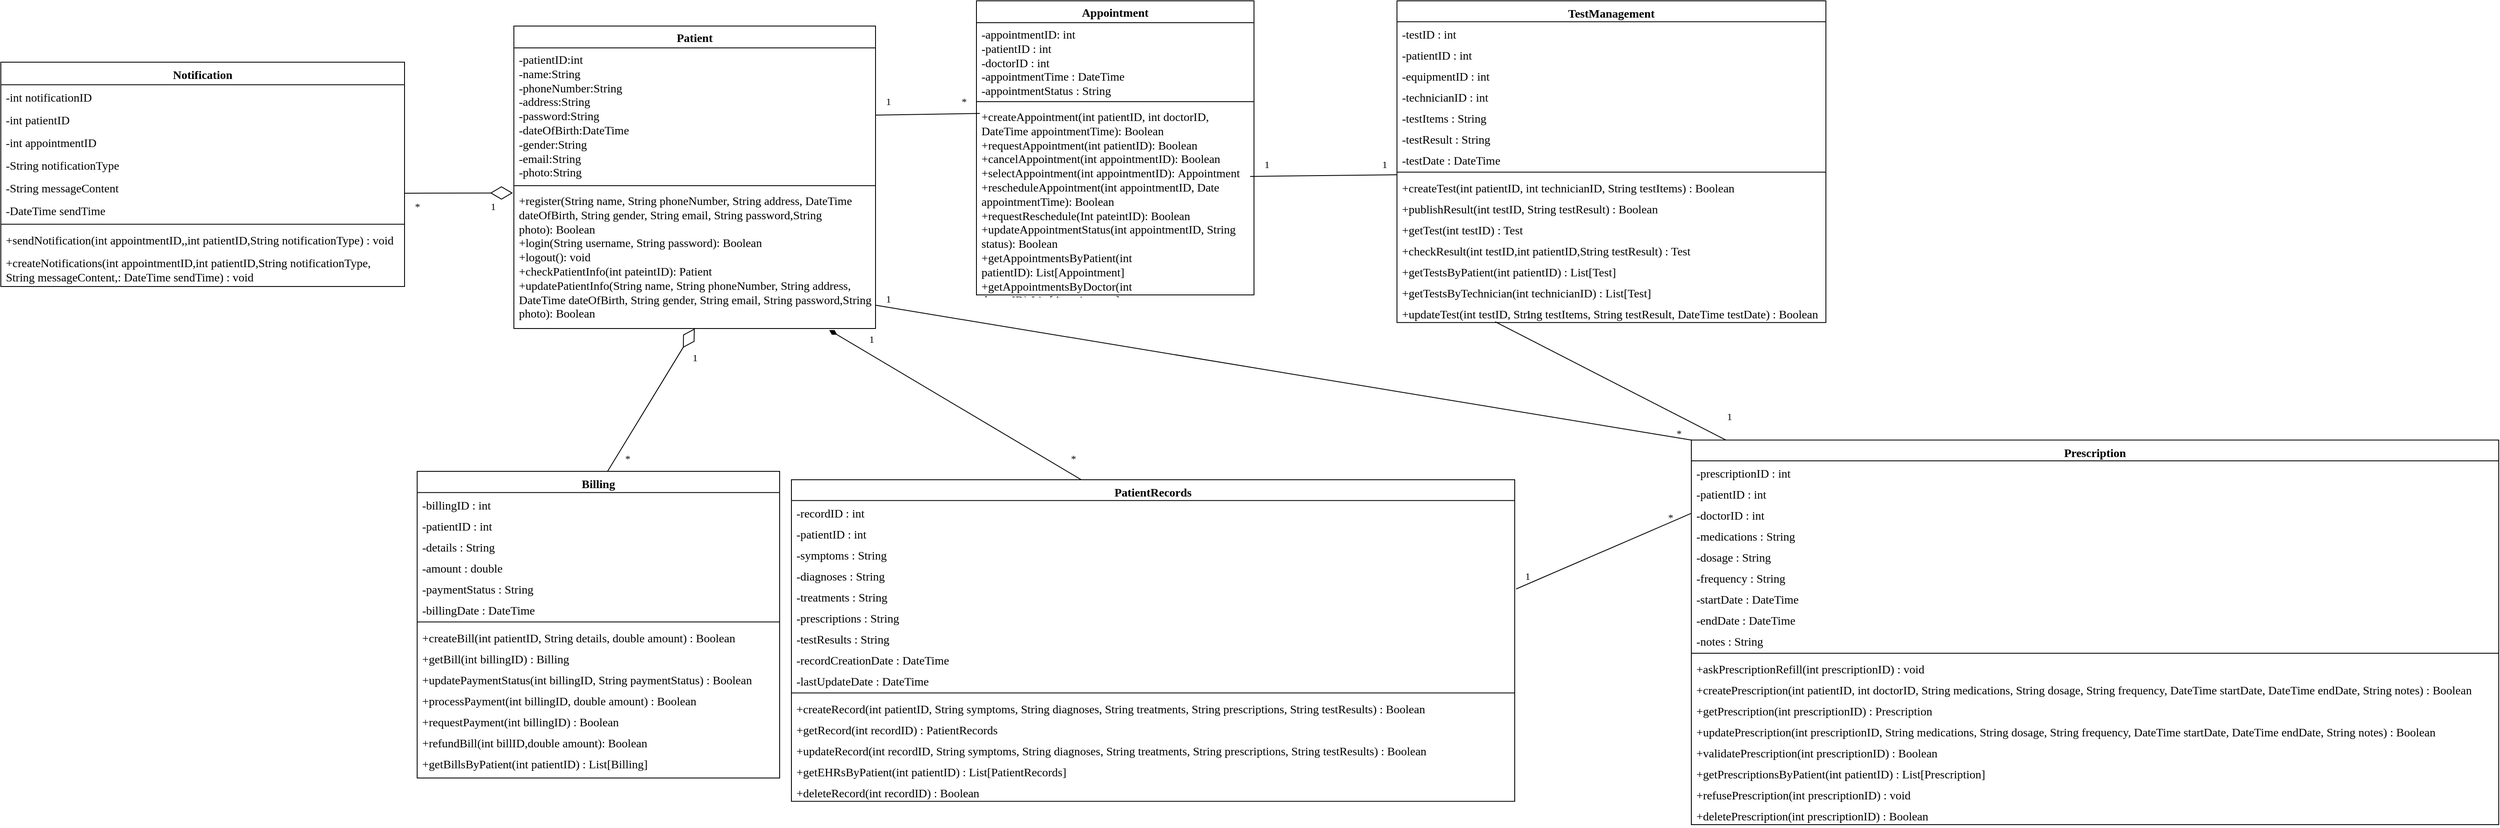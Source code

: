 <mxfile version="22.1.11" type="device">
  <diagram name="第 1 页" id="TqKDPVgios2m9M21Ib9q">
    <mxGraphModel dx="4025" dy="2532" grid="1" gridSize="10" guides="1" tooltips="1" connect="1" arrows="1" fold="1" page="1" pageScale="1" pageWidth="1169" pageHeight="827" background="none" math="0" shadow="0">
      <root>
        <mxCell id="0" />
        <mxCell id="1" parent="0" />
        <mxCell id="cErcUJjnt0wg8BuDWPs1-42" value="&lt;font style=&quot;font-size: 14px;&quot;&gt;Appointment&lt;/font&gt;" style="swimlane;fontStyle=1;align=center;verticalAlign=top;childLayout=stackLayout;horizontal=1;startSize=26;horizontalStack=0;resizeParent=1;resizeParentMax=0;resizeLast=0;collapsible=1;marginBottom=0;whiteSpace=wrap;html=1;fontFamily=Times New Roman;fontSize=14;" parent="1" vertex="1">
          <mxGeometry x="-350" y="-1150" width="330" height="350" as="geometry" />
        </mxCell>
        <mxCell id="cErcUJjnt0wg8BuDWPs1-43" value="&lt;font style=&quot;font-size: 14px;&quot;&gt;-appointmentID: int&lt;br style=&quot;&quot;&gt;-patientID : int&lt;br style=&quot;&quot;&gt;-doctorID : int&lt;br style=&quot;&quot;&gt;-appointmentTime : DateTime&lt;br style=&quot;&quot;&gt;-appointmentStatus : String&lt;/font&gt;" style="text;strokeColor=none;fillColor=none;align=left;verticalAlign=top;spacingLeft=4;spacingRight=4;overflow=hidden;rotatable=0;points=[[0,0.5],[1,0.5]];portConstraint=eastwest;whiteSpace=wrap;html=1;fontFamily=Times New Roman;fontSize=12;" parent="cErcUJjnt0wg8BuDWPs1-42" vertex="1">
          <mxGeometry y="26" width="330" height="90" as="geometry" />
        </mxCell>
        <mxCell id="cErcUJjnt0wg8BuDWPs1-44" value="" style="line;strokeWidth=1;fillColor=none;align=left;verticalAlign=middle;spacingTop=-1;spacingLeft=3;spacingRight=3;rotatable=0;labelPosition=right;points=[];portConstraint=eastwest;strokeColor=inherit;fontFamily=Times New Roman;fontSize=12;" parent="cErcUJjnt0wg8BuDWPs1-42" vertex="1">
          <mxGeometry y="116" width="330" height="8" as="geometry" />
        </mxCell>
        <mxCell id="cErcUJjnt0wg8BuDWPs1-45" value="&lt;font style=&quot;font-size: 14px;&quot;&gt;+createAppointment(int patientID, int doctorID, DateTime appointmentTime):&amp;nbsp;Boolean&lt;br&gt;+requestAppointment(int patientID):&amp;nbsp;Boolean&lt;br style=&quot;&quot;&gt;+cancelAppointment(int appointmentID):&amp;nbsp;Boolean&lt;br style=&quot;&quot;&gt;+selectAppointment(int appointmentID):&amp;nbsp;Appointment&lt;br style=&quot;&quot;&gt;+rescheduleAppointment(int appointmentID, Date appointmentTime):&amp;nbsp;Boolean&lt;br style=&quot;&quot;&gt;+requestReschedule(Int pateintID):&amp;nbsp;Boolean&lt;br style=&quot;&quot;&gt;+updateAppointmentStatus(int appointmentID, String status):&amp;nbsp;Boolean&lt;br style=&quot;&quot;&gt;+getAppointmentsByPatient(int patientID):&amp;nbsp;List[Appointment]&lt;br style=&quot;&quot;&gt;+getAppointmentsByDoctor(int doctorID):List[Appointment]&amp;nbsp;&lt;/font&gt;" style="text;strokeColor=none;fillColor=none;align=left;verticalAlign=top;spacingLeft=4;spacingRight=4;overflow=hidden;rotatable=0;points=[[0,0.5],[1,0.5]];portConstraint=eastwest;whiteSpace=wrap;html=1;fontFamily=Times New Roman;fontSize=12;" parent="cErcUJjnt0wg8BuDWPs1-42" vertex="1">
          <mxGeometry y="124" width="330" height="226" as="geometry" />
        </mxCell>
        <mxCell id="cErcUJjnt0wg8BuDWPs1-61" value="Patient" style="swimlane;fontStyle=1;align=center;verticalAlign=top;childLayout=stackLayout;horizontal=1;startSize=26;horizontalStack=0;resizeParent=1;resizeParentMax=0;resizeLast=0;collapsible=1;marginBottom=0;whiteSpace=wrap;html=1;fontFamily=Times New Roman;fontSize=14;" parent="1" vertex="1">
          <mxGeometry x="-900" y="-1120" width="430" height="360" as="geometry" />
        </mxCell>
        <mxCell id="cErcUJjnt0wg8BuDWPs1-62" value="&lt;font style=&quot;font-size: 14px;&quot;&gt;        -patientID:int&lt;br style=&quot;&quot;&gt;-name:String&amp;nbsp;&lt;br style=&quot;&quot;&gt;-phoneNumber:String&amp;nbsp;&lt;br style=&quot;&quot;&gt;-address:String&amp;nbsp;&lt;br style=&quot;&quot;&gt;-password:String&amp;nbsp;&lt;br style=&quot;&quot;&gt;-dateOfBirth:DateTime&amp;nbsp;&lt;br style=&quot;&quot;&gt;-gender:String&amp;nbsp;&lt;br style=&quot;&quot;&gt;-email:String&amp;nbsp;&lt;br style=&quot;&quot;&gt;        -photo:String&amp;nbsp;&lt;/font&gt;" style="text;strokeColor=none;fillColor=none;align=left;verticalAlign=top;spacingLeft=4;spacingRight=4;overflow=hidden;rotatable=0;points=[[0,0.5],[1,0.5]];portConstraint=eastwest;whiteSpace=wrap;html=1;fontFamily=Times New Roman;fontSize=12;" parent="cErcUJjnt0wg8BuDWPs1-61" vertex="1">
          <mxGeometry y="26" width="430" height="160" as="geometry" />
        </mxCell>
        <mxCell id="cErcUJjnt0wg8BuDWPs1-63" value="" style="line;strokeWidth=1;fillColor=none;align=left;verticalAlign=middle;spacingTop=-1;spacingLeft=3;spacingRight=3;rotatable=0;labelPosition=right;points=[];portConstraint=eastwest;strokeColor=inherit;fontFamily=Times New Roman;fontSize=12;" parent="cErcUJjnt0wg8BuDWPs1-61" vertex="1">
          <mxGeometry y="186" width="430" height="8" as="geometry" />
        </mxCell>
        <mxCell id="cErcUJjnt0wg8BuDWPs1-64" value="&lt;font style=&quot;font-size: 14px;&quot;&gt;+register(String name, String phoneNumber, String address, DateTime dateOfBirth, String gender, String email, String password,String photo):&amp;nbsp;Boolean&lt;br style=&quot;&quot;&gt;+login(String username, String password): Boolean&lt;br style=&quot;&quot;&gt;+logout():&amp;nbsp;void&lt;br style=&quot;&quot;&gt;+checkPatientInfo(int pateintID):&amp;nbsp;Patient&lt;br style=&quot;&quot;&gt;+updatePatientInfo(String name, String phoneNumber, String address, DateTime dateOfBirth, String gender, String email, String password,String photo):&amp;nbsp;Boolean&lt;br style=&quot;&quot;&gt;&lt;/font&gt;&lt;span style=&quot;font-size: 12px;&quot;&gt;&lt;br style=&quot;font-size: 12px;&quot;&gt;&lt;/span&gt;" style="text;strokeColor=none;fillColor=none;align=left;verticalAlign=top;spacingLeft=4;spacingRight=4;overflow=hidden;rotatable=0;points=[[0,0.5],[1,0.5]];portConstraint=eastwest;whiteSpace=wrap;html=1;fontSize=12;fontFamily=Times New Roman;" parent="cErcUJjnt0wg8BuDWPs1-61" vertex="1">
          <mxGeometry y="194" width="430" height="166" as="geometry" />
        </mxCell>
        <mxCell id="ZX2xaKg8rXWSrw48TpGc-2" value="" style="endArrow=none;html=1;rounded=0;exitX=1;exitY=0.5;exitDx=0;exitDy=0;entryX=1.133;entryY=0.967;entryDx=0;entryDy=0;entryPerimeter=0;fontFamily=Times New Roman;fontSize=12;" parent="1" source="cErcUJjnt0wg8BuDWPs1-62" target="ZX2xaKg8rXWSrw48TpGc-12" edge="1">
          <mxGeometry width="50" height="50" relative="1" as="geometry">
            <mxPoint x="-290" y="-940" as="sourcePoint" />
            <mxPoint x="-350" y="-1022" as="targetPoint" />
          </mxGeometry>
        </mxCell>
        <mxCell id="ZX2xaKg8rXWSrw48TpGc-4" value="" style="endArrow=diamondThin;endFill=0;endSize=24;html=1;rounded=0;entryX=0.5;entryY=1;entryDx=0;entryDy=0;entryPerimeter=0;exitX=0.517;exitY=0.016;exitDx=0;exitDy=0;exitPerimeter=0;fontFamily=Times New Roman;fontSize=12;" parent="1" source="hMjRBlSgMhUwe5W_ZoeI-19" target="cErcUJjnt0wg8BuDWPs1-64" edge="1">
          <mxGeometry width="160" relative="1" as="geometry">
            <mxPoint x="-580" y="-670" as="sourcePoint" />
            <mxPoint x="-740" y="-640" as="targetPoint" />
          </mxGeometry>
        </mxCell>
        <mxCell id="ZX2xaKg8rXWSrw48TpGc-5" value="" style="endArrow=none;startArrow=diamondThin;endFill=0;startFill=1;html=1;verticalAlign=bottom;labelBackgroundColor=none;strokeWidth=1;startSize=8;endSize=8;rounded=0;entryX=0.403;entryY=0.003;entryDx=0;entryDy=0;entryPerimeter=0;exitX=0.872;exitY=1.011;exitDx=0;exitDy=0;exitPerimeter=0;fontFamily=Times New Roman;fontSize=12;" parent="1" source="cErcUJjnt0wg8BuDWPs1-64" target="hMjRBlSgMhUwe5W_ZoeI-32" edge="1">
          <mxGeometry width="160" relative="1" as="geometry">
            <mxPoint x="-480" y="-730" as="sourcePoint" />
            <mxPoint x="-307" y="-671.1" as="targetPoint" />
          </mxGeometry>
        </mxCell>
        <mxCell id="ZX2xaKg8rXWSrw48TpGc-7" value="1" style="text;html=1;align=center;verticalAlign=middle;resizable=0;points=[];autosize=1;strokeColor=none;fillColor=none;fontFamily=Times New Roman;fontSize=12;" parent="1" vertex="1">
          <mxGeometry x="-490" y="-762.07" width="30" height="30" as="geometry" />
        </mxCell>
        <mxCell id="ZX2xaKg8rXWSrw48TpGc-8" value="*" style="text;html=1;align=center;verticalAlign=middle;resizable=0;points=[];autosize=1;strokeColor=none;fillColor=none;fontFamily=Times New Roman;fontSize=12;" parent="1" vertex="1">
          <mxGeometry x="-250" y="-620" width="30" height="30" as="geometry" />
        </mxCell>
        <mxCell id="ZX2xaKg8rXWSrw48TpGc-9" value="1" style="text;html=1;align=center;verticalAlign=middle;resizable=0;points=[];autosize=1;strokeColor=none;fillColor=none;fontFamily=Times New Roman;fontSize=12;" parent="1" vertex="1">
          <mxGeometry x="-700" y="-740" width="30" height="30" as="geometry" />
        </mxCell>
        <mxCell id="ZX2xaKg8rXWSrw48TpGc-10" value="*" style="text;html=1;align=center;verticalAlign=middle;resizable=0;points=[];autosize=1;strokeColor=none;fillColor=none;fontFamily=Times New Roman;fontSize=12;" parent="1" vertex="1">
          <mxGeometry x="-780" y="-620" width="30" height="30" as="geometry" />
        </mxCell>
        <mxCell id="ZX2xaKg8rXWSrw48TpGc-11" value="1" style="text;html=1;align=center;verticalAlign=middle;resizable=0;points=[];autosize=1;strokeColor=none;fillColor=none;fontFamily=Times New Roman;fontSize=12;" parent="1" vertex="1">
          <mxGeometry x="-470" y="-1045" width="30" height="30" as="geometry" />
        </mxCell>
        <mxCell id="ZX2xaKg8rXWSrw48TpGc-12" value="*" style="text;html=1;align=center;verticalAlign=middle;resizable=0;points=[];autosize=1;strokeColor=none;fillColor=none;fontFamily=Times New Roman;fontSize=12;" parent="1" vertex="1">
          <mxGeometry x="-380" y="-1045" width="30" height="30" as="geometry" />
        </mxCell>
        <mxCell id="ZX2xaKg8rXWSrw48TpGc-15" value="" style="endArrow=none;html=1;rounded=0;entryX=0;entryY=0.5;entryDx=0;entryDy=0;exitX=1.002;exitY=0.208;exitDx=0;exitDy=0;fontFamily=Times New Roman;fontSize=12;exitPerimeter=0;" parent="1" source="hMjRBlSgMhUwe5W_ZoeI-37" target="hMjRBlSgMhUwe5W_ZoeI-52" edge="1">
          <mxGeometry width="50" height="50" relative="1" as="geometry">
            <mxPoint x="300" y="-467" as="sourcePoint" />
            <mxPoint x="456.94" y="-466.952" as="targetPoint" />
          </mxGeometry>
        </mxCell>
        <mxCell id="ZX2xaKg8rXWSrw48TpGc-18" value="1" style="text;html=1;align=center;verticalAlign=middle;resizable=0;points=[];autosize=1;strokeColor=none;fillColor=none;fontFamily=Times New Roman;fontSize=12;" parent="1" vertex="1">
          <mxGeometry x="290" y="-480" width="30" height="30" as="geometry" />
        </mxCell>
        <mxCell id="ZX2xaKg8rXWSrw48TpGc-19" value="*" style="text;html=1;align=center;verticalAlign=middle;resizable=0;points=[];autosize=1;strokeColor=none;fillColor=none;fontFamily=Times New Roman;fontSize=12;" parent="1" vertex="1">
          <mxGeometry x="460" y="-550" width="30" height="30" as="geometry" />
        </mxCell>
        <mxCell id="ZX2xaKg8rXWSrw48TpGc-20" value="" style="endArrow=none;html=1;rounded=0;entryX=0.229;entryY=0.963;entryDx=0;entryDy=0;entryPerimeter=0;fontFamily=Times New Roman;fontSize=12;exitX=0.054;exitY=0.012;exitDx=0;exitDy=0;exitPerimeter=0;" parent="1" source="hMjRBlSgMhUwe5W_ZoeI-49" target="hMjRBlSgMhUwe5W_ZoeI-17" edge="1">
          <mxGeometry width="50" height="50" relative="1" as="geometry">
            <mxPoint x="462.167" y="-580" as="sourcePoint" />
            <mxPoint x="232.08" y="-941" as="targetPoint" />
          </mxGeometry>
        </mxCell>
        <mxCell id="ZX2xaKg8rXWSrw48TpGc-21" value="1" style="text;html=1;align=center;verticalAlign=middle;resizable=0;points=[];autosize=1;strokeColor=none;fillColor=none;fontFamily=Times New Roman;fontSize=12;" parent="1" vertex="1">
          <mxGeometry x="291" y="-792.07" width="30" height="30" as="geometry" />
        </mxCell>
        <mxCell id="ZX2xaKg8rXWSrw48TpGc-23" value="1" style="text;html=1;align=center;verticalAlign=middle;resizable=0;points=[];autosize=1;strokeColor=none;fillColor=none;fontFamily=Times New Roman;fontSize=12;" parent="1" vertex="1">
          <mxGeometry x="530" y="-670" width="30" height="30" as="geometry" />
        </mxCell>
        <mxCell id="ZX2xaKg8rXWSrw48TpGc-24" value="" style="endArrow=none;html=1;rounded=0;exitX=1;exitY=0.833;exitDx=0;exitDy=0;exitPerimeter=0;entryX=0;entryY=0;entryDx=0;entryDy=0;fontFamily=Times New Roman;fontSize=12;" parent="1" source="cErcUJjnt0wg8BuDWPs1-64" target="hMjRBlSgMhUwe5W_ZoeI-49" edge="1">
          <mxGeometry width="50" height="50" relative="1" as="geometry">
            <mxPoint x="-160" y="-690" as="sourcePoint" />
            <mxPoint x="452.08" y="-570.28" as="targetPoint" />
          </mxGeometry>
        </mxCell>
        <mxCell id="ZX2xaKg8rXWSrw48TpGc-25" value="*" style="text;html=1;align=center;verticalAlign=middle;resizable=0;points=[];autosize=1;strokeColor=none;fillColor=none;fontFamily=Times New Roman;fontSize=12;" parent="1" vertex="1">
          <mxGeometry x="470" y="-650" width="30" height="30" as="geometry" />
        </mxCell>
        <mxCell id="ZX2xaKg8rXWSrw48TpGc-26" value="1" style="text;html=1;align=center;verticalAlign=middle;resizable=0;points=[];autosize=1;strokeColor=none;fillColor=none;fontFamily=Times New Roman;fontSize=12;" parent="1" vertex="1">
          <mxGeometry x="-470" y="-810" width="30" height="30" as="geometry" />
        </mxCell>
        <mxCell id="ZX2xaKg8rXWSrw48TpGc-27" value="" style="endArrow=none;html=1;rounded=0;exitX=0.986;exitY=0.376;exitDx=0;exitDy=0;exitPerimeter=0;entryX=0;entryY=1.283;entryDx=0;entryDy=0;entryPerimeter=0;fontFamily=Times New Roman;fontSize=12;" parent="1" source="cErcUJjnt0wg8BuDWPs1-45" target="hMjRBlSgMhUwe5W_ZoeI-10" edge="1">
          <mxGeometry width="50" height="50" relative="1" as="geometry">
            <mxPoint x="-70" y="-830" as="sourcePoint" />
            <mxPoint x="89" y="-941" as="targetPoint" />
          </mxGeometry>
        </mxCell>
        <mxCell id="ZX2xaKg8rXWSrw48TpGc-28" value="1" style="text;html=1;align=center;verticalAlign=middle;resizable=0;points=[];autosize=1;strokeColor=none;fillColor=none;fontFamily=Times New Roman;fontSize=12;" parent="1" vertex="1">
          <mxGeometry x="-20" y="-970" width="30" height="30" as="geometry" />
        </mxCell>
        <mxCell id="ZX2xaKg8rXWSrw48TpGc-31" value="1" style="text;html=1;align=center;verticalAlign=middle;resizable=0;points=[];autosize=1;strokeColor=none;fillColor=none;fontFamily=Times New Roman;fontSize=12;" parent="1" vertex="1">
          <mxGeometry x="120" y="-970" width="30" height="30" as="geometry" />
        </mxCell>
        <mxCell id="hMjRBlSgMhUwe5W_ZoeI-3" value="TestManagement" style="swimlane;fontStyle=1;align=center;verticalAlign=top;childLayout=stackLayout;horizontal=1;startSize=24.929;horizontalStack=0;resizeParent=1;resizeParentMax=0;resizeLast=0;collapsible=0;marginBottom=0;fontFamily=Times New Roman;fontSize=14;" vertex="1" parent="1">
          <mxGeometry x="150" y="-1150" width="510" height="382.929" as="geometry" />
        </mxCell>
        <mxCell id="hMjRBlSgMhUwe5W_ZoeI-4" value="-testID : int" style="text;strokeColor=none;fillColor=none;align=left;verticalAlign=top;spacingLeft=4;spacingRight=4;overflow=hidden;rotatable=0;points=[[0,0.5],[1,0.5]];portConstraint=eastwest;fontFamily=Times New Roman;fontSize=14;" vertex="1" parent="hMjRBlSgMhUwe5W_ZoeI-3">
          <mxGeometry y="24.929" width="510" height="25" as="geometry" />
        </mxCell>
        <mxCell id="hMjRBlSgMhUwe5W_ZoeI-5" value="-patientID : int" style="text;strokeColor=none;fillColor=none;align=left;verticalAlign=top;spacingLeft=4;spacingRight=4;overflow=hidden;rotatable=0;points=[[0,0.5],[1,0.5]];portConstraint=eastwest;fontFamily=Times New Roman;fontSize=14;" vertex="1" parent="hMjRBlSgMhUwe5W_ZoeI-3">
          <mxGeometry y="49.929" width="510" height="25" as="geometry" />
        </mxCell>
        <mxCell id="hMjRBlSgMhUwe5W_ZoeI-6" value="-equipmentID : int" style="text;strokeColor=none;fillColor=none;align=left;verticalAlign=top;spacingLeft=4;spacingRight=4;overflow=hidden;rotatable=0;points=[[0,0.5],[1,0.5]];portConstraint=eastwest;fontFamily=Times New Roman;fontSize=14;" vertex="1" parent="hMjRBlSgMhUwe5W_ZoeI-3">
          <mxGeometry y="74.929" width="510" height="25" as="geometry" />
        </mxCell>
        <mxCell id="hMjRBlSgMhUwe5W_ZoeI-7" value="-technicianID : int" style="text;strokeColor=none;fillColor=none;align=left;verticalAlign=top;spacingLeft=4;spacingRight=4;overflow=hidden;rotatable=0;points=[[0,0.5],[1,0.5]];portConstraint=eastwest;fontFamily=Times New Roman;fontSize=14;" vertex="1" parent="hMjRBlSgMhUwe5W_ZoeI-3">
          <mxGeometry y="99.929" width="510" height="25" as="geometry" />
        </mxCell>
        <mxCell id="hMjRBlSgMhUwe5W_ZoeI-8" value="-testItems : String" style="text;strokeColor=none;fillColor=none;align=left;verticalAlign=top;spacingLeft=4;spacingRight=4;overflow=hidden;rotatable=0;points=[[0,0.5],[1,0.5]];portConstraint=eastwest;fontFamily=Times New Roman;fontSize=14;" vertex="1" parent="hMjRBlSgMhUwe5W_ZoeI-3">
          <mxGeometry y="124.929" width="510" height="25" as="geometry" />
        </mxCell>
        <mxCell id="hMjRBlSgMhUwe5W_ZoeI-9" value="-testResult : String" style="text;strokeColor=none;fillColor=none;align=left;verticalAlign=top;spacingLeft=4;spacingRight=4;overflow=hidden;rotatable=0;points=[[0,0.5],[1,0.5]];portConstraint=eastwest;fontFamily=Times New Roman;fontSize=14;" vertex="1" parent="hMjRBlSgMhUwe5W_ZoeI-3">
          <mxGeometry y="149.929" width="510" height="25" as="geometry" />
        </mxCell>
        <mxCell id="hMjRBlSgMhUwe5W_ZoeI-10" value="-testDate : DateTime" style="text;strokeColor=none;fillColor=none;align=left;verticalAlign=top;spacingLeft=4;spacingRight=4;overflow=hidden;rotatable=0;points=[[0,0.5],[1,0.5]];portConstraint=eastwest;fontFamily=Times New Roman;fontSize=14;" vertex="1" parent="hMjRBlSgMhUwe5W_ZoeI-3">
          <mxGeometry y="174.929" width="510" height="25" as="geometry" />
        </mxCell>
        <mxCell id="hMjRBlSgMhUwe5W_ZoeI-11" style="line;strokeWidth=1;fillColor=none;align=left;verticalAlign=middle;spacingTop=-1;spacingLeft=3;spacingRight=3;rotatable=0;labelPosition=right;points=[];portConstraint=eastwest;strokeColor=inherit;fontFamily=Times New Roman;fontSize=12;" vertex="1" parent="hMjRBlSgMhUwe5W_ZoeI-3">
          <mxGeometry y="199.929" width="510" height="8" as="geometry" />
        </mxCell>
        <mxCell id="hMjRBlSgMhUwe5W_ZoeI-12" value="+createTest(int patientID, int technicianID, String testItems) : Boolean" style="text;strokeColor=none;fillColor=none;align=left;verticalAlign=top;spacingLeft=4;spacingRight=4;overflow=hidden;rotatable=0;points=[[0,0.5],[1,0.5]];portConstraint=eastwest;fontFamily=Times New Roman;fontSize=14;" vertex="1" parent="hMjRBlSgMhUwe5W_ZoeI-3">
          <mxGeometry y="207.929" width="510" height="25" as="geometry" />
        </mxCell>
        <mxCell id="hMjRBlSgMhUwe5W_ZoeI-13" value="+publishResult(int testID, String testResult) : Boolean" style="text;strokeColor=none;fillColor=none;align=left;verticalAlign=top;spacingLeft=4;spacingRight=4;overflow=hidden;rotatable=0;points=[[0,0.5],[1,0.5]];portConstraint=eastwest;fontFamily=Times New Roman;fontSize=14;" vertex="1" parent="hMjRBlSgMhUwe5W_ZoeI-3">
          <mxGeometry y="232.929" width="510" height="25" as="geometry" />
        </mxCell>
        <mxCell id="hMjRBlSgMhUwe5W_ZoeI-14" value="+getTest(int testID) : Test" style="text;strokeColor=none;fillColor=none;align=left;verticalAlign=top;spacingLeft=4;spacingRight=4;overflow=hidden;rotatable=0;points=[[0,0.5],[1,0.5]];portConstraint=eastwest;fontFamily=Times New Roman;fontSize=14;" vertex="1" parent="hMjRBlSgMhUwe5W_ZoeI-3">
          <mxGeometry y="257.929" width="510" height="25" as="geometry" />
        </mxCell>
        <mxCell id="hMjRBlSgMhUwe5W_ZoeI-91" value="+checkResult(int testID,int patientID,String testResult) : Test" style="text;strokeColor=none;fillColor=none;align=left;verticalAlign=top;spacingLeft=4;spacingRight=4;overflow=hidden;rotatable=0;points=[[0,0.5],[1,0.5]];portConstraint=eastwest;fontFamily=Times New Roman;fontSize=14;" vertex="1" parent="hMjRBlSgMhUwe5W_ZoeI-3">
          <mxGeometry y="282.929" width="510" height="25" as="geometry" />
        </mxCell>
        <mxCell id="hMjRBlSgMhUwe5W_ZoeI-15" value="+getTestsByPatient(int patientID) : List[Test]" style="text;strokeColor=none;fillColor=none;align=left;verticalAlign=top;spacingLeft=4;spacingRight=4;overflow=hidden;rotatable=0;points=[[0,0.5],[1,0.5]];portConstraint=eastwest;fontFamily=Times New Roman;fontSize=14;" vertex="1" parent="hMjRBlSgMhUwe5W_ZoeI-3">
          <mxGeometry y="307.929" width="510" height="25" as="geometry" />
        </mxCell>
        <mxCell id="hMjRBlSgMhUwe5W_ZoeI-16" value="+getTestsByTechnician(int technicianID) : List[Test]" style="text;strokeColor=none;fillColor=none;align=left;verticalAlign=top;spacingLeft=4;spacingRight=4;overflow=hidden;rotatable=0;points=[[0,0.5],[1,0.5]];portConstraint=eastwest;fontFamily=Times New Roman;fontSize=14;" vertex="1" parent="hMjRBlSgMhUwe5W_ZoeI-3">
          <mxGeometry y="332.929" width="510" height="25" as="geometry" />
        </mxCell>
        <mxCell id="hMjRBlSgMhUwe5W_ZoeI-17" value="+updateTest(int testID, String testItems, String testResult, DateTime testDate) : Boolean" style="text;strokeColor=none;fillColor=none;align=left;verticalAlign=top;spacingLeft=4;spacingRight=4;overflow=hidden;rotatable=0;points=[[0,0.5],[1,0.5]];portConstraint=eastwest;fontFamily=Times New Roman;fontSize=14;" vertex="1" parent="hMjRBlSgMhUwe5W_ZoeI-3">
          <mxGeometry y="357.929" width="510" height="25" as="geometry" />
        </mxCell>
        <mxCell id="hMjRBlSgMhUwe5W_ZoeI-19" value="Billing" style="swimlane;fontStyle=1;align=center;verticalAlign=top;childLayout=stackLayout;horizontal=1;startSize=25.25;horizontalStack=0;resizeParent=1;resizeParentMax=0;resizeLast=0;collapsible=0;marginBottom=0;fontFamily=Times New Roman;fontSize=14;" vertex="1" parent="1">
          <mxGeometry x="-1015" y="-590" width="431" height="365" as="geometry" />
        </mxCell>
        <mxCell id="hMjRBlSgMhUwe5W_ZoeI-20" value="-billingID : int" style="text;strokeColor=none;fillColor=none;align=left;verticalAlign=top;spacingLeft=4;spacingRight=4;overflow=hidden;rotatable=0;points=[[0,0.5],[1,0.5]];portConstraint=eastwest;fontFamily=Times New Roman;fontSize=14;" vertex="1" parent="hMjRBlSgMhUwe5W_ZoeI-19">
          <mxGeometry y="25.25" width="431" height="25" as="geometry" />
        </mxCell>
        <mxCell id="hMjRBlSgMhUwe5W_ZoeI-21" value="-patientID : int" style="text;strokeColor=none;fillColor=none;align=left;verticalAlign=top;spacingLeft=4;spacingRight=4;overflow=hidden;rotatable=0;points=[[0,0.5],[1,0.5]];portConstraint=eastwest;fontFamily=Times New Roman;fontSize=14;" vertex="1" parent="hMjRBlSgMhUwe5W_ZoeI-19">
          <mxGeometry y="50.25" width="431" height="25" as="geometry" />
        </mxCell>
        <mxCell id="hMjRBlSgMhUwe5W_ZoeI-22" value="-details : String" style="text;strokeColor=none;fillColor=none;align=left;verticalAlign=top;spacingLeft=4;spacingRight=4;overflow=hidden;rotatable=0;points=[[0,0.5],[1,0.5]];portConstraint=eastwest;fontFamily=Times New Roman;fontSize=14;" vertex="1" parent="hMjRBlSgMhUwe5W_ZoeI-19">
          <mxGeometry y="75.25" width="431" height="25" as="geometry" />
        </mxCell>
        <mxCell id="hMjRBlSgMhUwe5W_ZoeI-23" value="-amount : double" style="text;strokeColor=none;fillColor=none;align=left;verticalAlign=top;spacingLeft=4;spacingRight=4;overflow=hidden;rotatable=0;points=[[0,0.5],[1,0.5]];portConstraint=eastwest;fontFamily=Times New Roman;fontSize=14;" vertex="1" parent="hMjRBlSgMhUwe5W_ZoeI-19">
          <mxGeometry y="100.25" width="431" height="25" as="geometry" />
        </mxCell>
        <mxCell id="hMjRBlSgMhUwe5W_ZoeI-24" value="-paymentStatus : String" style="text;strokeColor=none;fillColor=none;align=left;verticalAlign=top;spacingLeft=4;spacingRight=4;overflow=hidden;rotatable=0;points=[[0,0.5],[1,0.5]];portConstraint=eastwest;fontFamily=Times New Roman;fontSize=14;" vertex="1" parent="hMjRBlSgMhUwe5W_ZoeI-19">
          <mxGeometry y="125.25" width="431" height="25" as="geometry" />
        </mxCell>
        <mxCell id="hMjRBlSgMhUwe5W_ZoeI-25" value="-billingDate : DateTime" style="text;strokeColor=none;fillColor=none;align=left;verticalAlign=top;spacingLeft=4;spacingRight=4;overflow=hidden;rotatable=0;points=[[0,0.5],[1,0.5]];portConstraint=eastwest;fontFamily=Times New Roman;fontSize=14;" vertex="1" parent="hMjRBlSgMhUwe5W_ZoeI-19">
          <mxGeometry y="150.25" width="431" height="25" as="geometry" />
        </mxCell>
        <mxCell id="hMjRBlSgMhUwe5W_ZoeI-26" style="line;strokeWidth=1;fillColor=none;align=left;verticalAlign=middle;spacingTop=-1;spacingLeft=3;spacingRight=3;rotatable=0;labelPosition=right;points=[];portConstraint=eastwest;strokeColor=inherit;fontFamily=Times New Roman;fontSize=12;" vertex="1" parent="hMjRBlSgMhUwe5W_ZoeI-19">
          <mxGeometry y="175.25" width="431" height="8" as="geometry" />
        </mxCell>
        <mxCell id="hMjRBlSgMhUwe5W_ZoeI-27" value="+createBill(int patientID, String details, double amount) : Boolean" style="text;strokeColor=none;fillColor=none;align=left;verticalAlign=top;spacingLeft=4;spacingRight=4;overflow=hidden;rotatable=0;points=[[0,0.5],[1,0.5]];portConstraint=eastwest;fontFamily=Times New Roman;fontSize=14;" vertex="1" parent="hMjRBlSgMhUwe5W_ZoeI-19">
          <mxGeometry y="183.25" width="431" height="25" as="geometry" />
        </mxCell>
        <mxCell id="hMjRBlSgMhUwe5W_ZoeI-28" value="+getBill(int billingID) : Billing" style="text;strokeColor=none;fillColor=none;align=left;verticalAlign=top;spacingLeft=4;spacingRight=4;overflow=hidden;rotatable=0;points=[[0,0.5],[1,0.5]];portConstraint=eastwest;fontFamily=Times New Roman;fontSize=14;" vertex="1" parent="hMjRBlSgMhUwe5W_ZoeI-19">
          <mxGeometry y="208.25" width="431" height="25" as="geometry" />
        </mxCell>
        <mxCell id="hMjRBlSgMhUwe5W_ZoeI-29" value="+updatePaymentStatus(int billingID, String paymentStatus) : Boolean" style="text;strokeColor=none;fillColor=none;align=left;verticalAlign=top;spacingLeft=4;spacingRight=4;overflow=hidden;rotatable=0;points=[[0,0.5],[1,0.5]];portConstraint=eastwest;fontFamily=Times New Roman;fontSize=14;" vertex="1" parent="hMjRBlSgMhUwe5W_ZoeI-19">
          <mxGeometry y="233.25" width="431" height="25" as="geometry" />
        </mxCell>
        <mxCell id="hMjRBlSgMhUwe5W_ZoeI-30" value="+processPayment(int billingID, double amount) : Boolean" style="text;strokeColor=none;fillColor=none;align=left;verticalAlign=top;spacingLeft=4;spacingRight=4;overflow=hidden;rotatable=0;points=[[0,0.5],[1,0.5]];portConstraint=eastwest;fontFamily=Times New Roman;fontSize=14;" vertex="1" parent="hMjRBlSgMhUwe5W_ZoeI-19">
          <mxGeometry y="258.25" width="431" height="25" as="geometry" />
        </mxCell>
        <mxCell id="hMjRBlSgMhUwe5W_ZoeI-68" value="+requestPayment(int billingID) : Boolean" style="text;strokeColor=none;fillColor=none;align=left;verticalAlign=top;spacingLeft=4;spacingRight=4;overflow=hidden;rotatable=0;points=[[0,0.5],[1,0.5]];portConstraint=eastwest;fontFamily=Times New Roman;fontSize=14;" vertex="1" parent="hMjRBlSgMhUwe5W_ZoeI-19">
          <mxGeometry y="283.25" width="431" height="25" as="geometry" />
        </mxCell>
        <mxCell id="hMjRBlSgMhUwe5W_ZoeI-88" value="+refundBill(int billID,double amount): Boolean" style="text;strokeColor=none;fillColor=none;align=left;verticalAlign=top;spacingLeft=4;spacingRight=4;overflow=hidden;rotatable=0;points=[[0,0.5],[1,0.5]];portConstraint=eastwest;fontFamily=Times New Roman;fontSize=14;" vertex="1" parent="hMjRBlSgMhUwe5W_ZoeI-19">
          <mxGeometry y="308.25" width="431" height="25" as="geometry" />
        </mxCell>
        <mxCell id="hMjRBlSgMhUwe5W_ZoeI-31" value="+getBillsByPatient(int patientID) : List[Billing]&#xa;" style="text;strokeColor=none;fillColor=none;align=left;verticalAlign=top;spacingLeft=4;spacingRight=4;overflow=hidden;rotatable=0;points=[[0,0.5],[1,0.5]];portConstraint=eastwest;fontFamily=Times New Roman;fontSize=14;" vertex="1" parent="hMjRBlSgMhUwe5W_ZoeI-19">
          <mxGeometry y="333.25" width="431" height="31.75" as="geometry" />
        </mxCell>
        <mxCell id="hMjRBlSgMhUwe5W_ZoeI-32" value="PatientRecords" style="swimlane;fontStyle=1;align=center;verticalAlign=top;childLayout=stackLayout;horizontal=1;startSize=24.8;horizontalStack=0;resizeParent=1;resizeParentMax=0;resizeLast=0;collapsible=0;marginBottom=0;fontFamily=Times New Roman;fontSize=14;" vertex="1" parent="1">
          <mxGeometry x="-570" y="-580" width="860" height="382.8" as="geometry" />
        </mxCell>
        <mxCell id="hMjRBlSgMhUwe5W_ZoeI-33" value="-recordID : int" style="text;strokeColor=none;fillColor=none;align=left;verticalAlign=top;spacingLeft=4;spacingRight=4;overflow=hidden;rotatable=0;points=[[0,0.5],[1,0.5]];portConstraint=eastwest;fontSize=14;fontFamily=Times New Roman;" vertex="1" parent="hMjRBlSgMhUwe5W_ZoeI-32">
          <mxGeometry y="24.8" width="860" height="25" as="geometry" />
        </mxCell>
        <mxCell id="hMjRBlSgMhUwe5W_ZoeI-34" value="-patientID : int" style="text;strokeColor=none;fillColor=none;align=left;verticalAlign=top;spacingLeft=4;spacingRight=4;overflow=hidden;rotatable=0;points=[[0,0.5],[1,0.5]];portConstraint=eastwest;fontSize=14;fontFamily=Times New Roman;" vertex="1" parent="hMjRBlSgMhUwe5W_ZoeI-32">
          <mxGeometry y="49.8" width="860" height="25" as="geometry" />
        </mxCell>
        <mxCell id="hMjRBlSgMhUwe5W_ZoeI-35" value="-symptoms : String" style="text;strokeColor=none;fillColor=none;align=left;verticalAlign=top;spacingLeft=4;spacingRight=4;overflow=hidden;rotatable=0;points=[[0,0.5],[1,0.5]];portConstraint=eastwest;fontSize=14;fontFamily=Times New Roman;" vertex="1" parent="hMjRBlSgMhUwe5W_ZoeI-32">
          <mxGeometry y="74.8" width="860" height="25" as="geometry" />
        </mxCell>
        <mxCell id="hMjRBlSgMhUwe5W_ZoeI-36" value="-diagnoses : String" style="text;strokeColor=none;fillColor=none;align=left;verticalAlign=top;spacingLeft=4;spacingRight=4;overflow=hidden;rotatable=0;points=[[0,0.5],[1,0.5]];portConstraint=eastwest;fontSize=14;fontFamily=Times New Roman;" vertex="1" parent="hMjRBlSgMhUwe5W_ZoeI-32">
          <mxGeometry y="99.8" width="860" height="25" as="geometry" />
        </mxCell>
        <mxCell id="hMjRBlSgMhUwe5W_ZoeI-37" value="-treatments : String" style="text;strokeColor=none;fillColor=none;align=left;verticalAlign=top;spacingLeft=4;spacingRight=4;overflow=hidden;rotatable=0;points=[[0,0.5],[1,0.5]];portConstraint=eastwest;fontSize=14;fontFamily=Times New Roman;" vertex="1" parent="hMjRBlSgMhUwe5W_ZoeI-32">
          <mxGeometry y="124.8" width="860" height="25" as="geometry" />
        </mxCell>
        <mxCell id="hMjRBlSgMhUwe5W_ZoeI-38" value="-prescriptions : String" style="text;strokeColor=none;fillColor=none;align=left;verticalAlign=top;spacingLeft=4;spacingRight=4;overflow=hidden;rotatable=0;points=[[0,0.5],[1,0.5]];portConstraint=eastwest;fontSize=14;fontFamily=Times New Roman;" vertex="1" parent="hMjRBlSgMhUwe5W_ZoeI-32">
          <mxGeometry y="149.8" width="860" height="25" as="geometry" />
        </mxCell>
        <mxCell id="hMjRBlSgMhUwe5W_ZoeI-39" value="-testResults : String" style="text;strokeColor=none;fillColor=none;align=left;verticalAlign=top;spacingLeft=4;spacingRight=4;overflow=hidden;rotatable=0;points=[[0,0.5],[1,0.5]];portConstraint=eastwest;fontSize=14;fontFamily=Times New Roman;" vertex="1" parent="hMjRBlSgMhUwe5W_ZoeI-32">
          <mxGeometry y="174.8" width="860" height="25" as="geometry" />
        </mxCell>
        <mxCell id="hMjRBlSgMhUwe5W_ZoeI-40" value="-recordCreationDate : DateTime" style="text;strokeColor=none;fillColor=none;align=left;verticalAlign=top;spacingLeft=4;spacingRight=4;overflow=hidden;rotatable=0;points=[[0,0.5],[1,0.5]];portConstraint=eastwest;fontSize=14;fontFamily=Times New Roman;" vertex="1" parent="hMjRBlSgMhUwe5W_ZoeI-32">
          <mxGeometry y="199.8" width="860" height="25" as="geometry" />
        </mxCell>
        <mxCell id="hMjRBlSgMhUwe5W_ZoeI-41" value="-lastUpdateDate : DateTime" style="text;strokeColor=none;fillColor=none;align=left;verticalAlign=top;spacingLeft=4;spacingRight=4;overflow=hidden;rotatable=0;points=[[0,0.5],[1,0.5]];portConstraint=eastwest;fontSize=14;fontFamily=Times New Roman;" vertex="1" parent="hMjRBlSgMhUwe5W_ZoeI-32">
          <mxGeometry y="224.8" width="860" height="25" as="geometry" />
        </mxCell>
        <mxCell id="hMjRBlSgMhUwe5W_ZoeI-42" style="line;strokeWidth=1;fillColor=none;align=left;verticalAlign=middle;spacingTop=-1;spacingLeft=3;spacingRight=3;rotatable=0;labelPosition=right;points=[];portConstraint=eastwest;strokeColor=inherit;fontFamily=Times New Roman;" vertex="1" parent="hMjRBlSgMhUwe5W_ZoeI-32">
          <mxGeometry y="249.8" width="860" height="8" as="geometry" />
        </mxCell>
        <mxCell id="hMjRBlSgMhUwe5W_ZoeI-43" value="+createRecord(int patientID, String symptoms, String diagnoses, String treatments, String prescriptions, String testResults) : Boolean" style="text;strokeColor=none;fillColor=none;align=left;verticalAlign=top;spacingLeft=4;spacingRight=4;overflow=hidden;rotatable=0;points=[[0,0.5],[1,0.5]];portConstraint=eastwest;fontSize=14;fontFamily=Times New Roman;" vertex="1" parent="hMjRBlSgMhUwe5W_ZoeI-32">
          <mxGeometry y="257.8" width="860" height="25" as="geometry" />
        </mxCell>
        <mxCell id="hMjRBlSgMhUwe5W_ZoeI-44" value="+getRecord(int recordID) : PatientRecords" style="text;strokeColor=none;fillColor=none;align=left;verticalAlign=top;spacingLeft=4;spacingRight=4;overflow=hidden;rotatable=0;points=[[0,0.5],[1,0.5]];portConstraint=eastwest;fontSize=14;fontFamily=Times New Roman;" vertex="1" parent="hMjRBlSgMhUwe5W_ZoeI-32">
          <mxGeometry y="282.8" width="860" height="25" as="geometry" />
        </mxCell>
        <mxCell id="hMjRBlSgMhUwe5W_ZoeI-45" value="+updateRecord(int recordID, String symptoms, String diagnoses, String treatments, String prescriptions, String testResults) : Boolean" style="text;strokeColor=none;fillColor=none;align=left;verticalAlign=top;spacingLeft=4;spacingRight=4;overflow=hidden;rotatable=0;points=[[0,0.5],[1,0.5]];portConstraint=eastwest;fontSize=14;fontFamily=Times New Roman;" vertex="1" parent="hMjRBlSgMhUwe5W_ZoeI-32">
          <mxGeometry y="307.8" width="860" height="25" as="geometry" />
        </mxCell>
        <mxCell id="hMjRBlSgMhUwe5W_ZoeI-46" value="+getEHRsByPatient(int patientID) : List[PatientRecords]" style="text;strokeColor=none;fillColor=none;align=left;verticalAlign=top;spacingLeft=4;spacingRight=4;overflow=hidden;rotatable=0;points=[[0,0.5],[1,0.5]];portConstraint=eastwest;fontSize=14;fontFamily=Times New Roman;" vertex="1" parent="hMjRBlSgMhUwe5W_ZoeI-32">
          <mxGeometry y="332.8" width="860" height="25" as="geometry" />
        </mxCell>
        <mxCell id="hMjRBlSgMhUwe5W_ZoeI-47" value="+deleteRecord(int recordID) : Boolean" style="text;strokeColor=none;fillColor=none;align=left;verticalAlign=top;spacingLeft=4;spacingRight=4;overflow=hidden;rotatable=0;points=[[0,0.5],[1,0.5]];portConstraint=eastwest;fontSize=14;fontFamily=Times New Roman;" vertex="1" parent="hMjRBlSgMhUwe5W_ZoeI-32">
          <mxGeometry y="357.8" width="860" height="25" as="geometry" />
        </mxCell>
        <mxCell id="hMjRBlSgMhUwe5W_ZoeI-49" value="Prescription" style="swimlane;fontStyle=1;align=center;verticalAlign=top;childLayout=stackLayout;horizontal=1;startSize=24.688;horizontalStack=0;resizeParent=1;resizeParentMax=0;resizeLast=0;collapsible=0;marginBottom=0;fontFamily=Times New Roman;fontSize=14;" vertex="1" parent="1">
          <mxGeometry x="500" y="-627.22" width="960" height="457.688" as="geometry" />
        </mxCell>
        <mxCell id="hMjRBlSgMhUwe5W_ZoeI-50" value="-prescriptionID : int" style="text;strokeColor=none;fillColor=none;align=left;verticalAlign=top;spacingLeft=4;spacingRight=4;overflow=hidden;rotatable=0;points=[[0,0.5],[1,0.5]];portConstraint=eastwest;fontFamily=Times New Roman;fontSize=14;" vertex="1" parent="hMjRBlSgMhUwe5W_ZoeI-49">
          <mxGeometry y="24.688" width="960" height="25" as="geometry" />
        </mxCell>
        <mxCell id="hMjRBlSgMhUwe5W_ZoeI-51" value="-patientID : int" style="text;strokeColor=none;fillColor=none;align=left;verticalAlign=top;spacingLeft=4;spacingRight=4;overflow=hidden;rotatable=0;points=[[0,0.5],[1,0.5]];portConstraint=eastwest;fontFamily=Times New Roman;fontSize=14;" vertex="1" parent="hMjRBlSgMhUwe5W_ZoeI-49">
          <mxGeometry y="49.688" width="960" height="25" as="geometry" />
        </mxCell>
        <mxCell id="hMjRBlSgMhUwe5W_ZoeI-52" value="-doctorID : int" style="text;strokeColor=none;fillColor=none;align=left;verticalAlign=top;spacingLeft=4;spacingRight=4;overflow=hidden;rotatable=0;points=[[0,0.5],[1,0.5]];portConstraint=eastwest;fontFamily=Times New Roman;fontSize=14;" vertex="1" parent="hMjRBlSgMhUwe5W_ZoeI-49">
          <mxGeometry y="74.688" width="960" height="25" as="geometry" />
        </mxCell>
        <mxCell id="hMjRBlSgMhUwe5W_ZoeI-53" value="-medications : String" style="text;strokeColor=none;fillColor=none;align=left;verticalAlign=top;spacingLeft=4;spacingRight=4;overflow=hidden;rotatable=0;points=[[0,0.5],[1,0.5]];portConstraint=eastwest;fontFamily=Times New Roman;fontSize=14;" vertex="1" parent="hMjRBlSgMhUwe5W_ZoeI-49">
          <mxGeometry y="99.688" width="960" height="25" as="geometry" />
        </mxCell>
        <mxCell id="hMjRBlSgMhUwe5W_ZoeI-54" value="-dosage : String" style="text;strokeColor=none;fillColor=none;align=left;verticalAlign=top;spacingLeft=4;spacingRight=4;overflow=hidden;rotatable=0;points=[[0,0.5],[1,0.5]];portConstraint=eastwest;fontFamily=Times New Roman;fontSize=14;" vertex="1" parent="hMjRBlSgMhUwe5W_ZoeI-49">
          <mxGeometry y="124.688" width="960" height="25" as="geometry" />
        </mxCell>
        <mxCell id="hMjRBlSgMhUwe5W_ZoeI-55" value="-frequency : String" style="text;strokeColor=none;fillColor=none;align=left;verticalAlign=top;spacingLeft=4;spacingRight=4;overflow=hidden;rotatable=0;points=[[0,0.5],[1,0.5]];portConstraint=eastwest;fontFamily=Times New Roman;fontSize=14;" vertex="1" parent="hMjRBlSgMhUwe5W_ZoeI-49">
          <mxGeometry y="149.688" width="960" height="25" as="geometry" />
        </mxCell>
        <mxCell id="hMjRBlSgMhUwe5W_ZoeI-56" value="-startDate : DateTime" style="text;strokeColor=none;fillColor=none;align=left;verticalAlign=top;spacingLeft=4;spacingRight=4;overflow=hidden;rotatable=0;points=[[0,0.5],[1,0.5]];portConstraint=eastwest;fontFamily=Times New Roman;fontSize=14;" vertex="1" parent="hMjRBlSgMhUwe5W_ZoeI-49">
          <mxGeometry y="174.688" width="960" height="25" as="geometry" />
        </mxCell>
        <mxCell id="hMjRBlSgMhUwe5W_ZoeI-57" value="-endDate : DateTime" style="text;strokeColor=none;fillColor=none;align=left;verticalAlign=top;spacingLeft=4;spacingRight=4;overflow=hidden;rotatable=0;points=[[0,0.5],[1,0.5]];portConstraint=eastwest;fontFamily=Times New Roman;fontSize=14;" vertex="1" parent="hMjRBlSgMhUwe5W_ZoeI-49">
          <mxGeometry y="199.688" width="960" height="25" as="geometry" />
        </mxCell>
        <mxCell id="hMjRBlSgMhUwe5W_ZoeI-58" value="-notes : String" style="text;strokeColor=none;fillColor=none;align=left;verticalAlign=top;spacingLeft=4;spacingRight=4;overflow=hidden;rotatable=0;points=[[0,0.5],[1,0.5]];portConstraint=eastwest;fontFamily=Times New Roman;fontSize=14;" vertex="1" parent="hMjRBlSgMhUwe5W_ZoeI-49">
          <mxGeometry y="224.688" width="960" height="25" as="geometry" />
        </mxCell>
        <mxCell id="hMjRBlSgMhUwe5W_ZoeI-59" style="line;strokeWidth=1;fillColor=none;align=left;verticalAlign=middle;spacingTop=-1;spacingLeft=3;spacingRight=3;rotatable=0;labelPosition=right;points=[];portConstraint=eastwest;strokeColor=inherit;fontFamily=Times New Roman;" vertex="1" parent="hMjRBlSgMhUwe5W_ZoeI-49">
          <mxGeometry y="249.688" width="960" height="8" as="geometry" />
        </mxCell>
        <mxCell id="hMjRBlSgMhUwe5W_ZoeI-90" value="+askPrescriptionRefill(int prescriptionID) : void" style="text;strokeColor=none;fillColor=none;align=left;verticalAlign=top;spacingLeft=4;spacingRight=4;overflow=hidden;rotatable=0;points=[[0,0.5],[1,0.5]];portConstraint=eastwest;fontFamily=Times New Roman;fontSize=14;" vertex="1" parent="hMjRBlSgMhUwe5W_ZoeI-49">
          <mxGeometry y="257.688" width="960" height="25" as="geometry" />
        </mxCell>
        <mxCell id="hMjRBlSgMhUwe5W_ZoeI-60" value="+createPrescription(int patientID, int doctorID, String medications, String dosage, String frequency, DateTime startDate, DateTime endDate, String notes) : Boolean" style="text;strokeColor=none;fillColor=none;align=left;verticalAlign=top;spacingLeft=4;spacingRight=4;overflow=hidden;rotatable=0;points=[[0,0.5],[1,0.5]];portConstraint=eastwest;fontFamily=Times New Roman;fontSize=14;" vertex="1" parent="hMjRBlSgMhUwe5W_ZoeI-49">
          <mxGeometry y="282.688" width="960" height="25" as="geometry" />
        </mxCell>
        <mxCell id="hMjRBlSgMhUwe5W_ZoeI-61" value="+getPrescription(int prescriptionID) : Prescription" style="text;strokeColor=none;fillColor=none;align=left;verticalAlign=top;spacingLeft=4;spacingRight=4;overflow=hidden;rotatable=0;points=[[0,0.5],[1,0.5]];portConstraint=eastwest;fontFamily=Times New Roman;fontSize=14;" vertex="1" parent="hMjRBlSgMhUwe5W_ZoeI-49">
          <mxGeometry y="307.688" width="960" height="25" as="geometry" />
        </mxCell>
        <mxCell id="hMjRBlSgMhUwe5W_ZoeI-62" value="+updatePrescription(int prescriptionID, String medications, String dosage, String frequency, DateTime startDate, DateTime endDate, String notes) : Boolean" style="text;strokeColor=none;fillColor=none;align=left;verticalAlign=top;spacingLeft=4;spacingRight=4;overflow=hidden;rotatable=0;points=[[0,0.5],[1,0.5]];portConstraint=eastwest;fontFamily=Times New Roman;fontSize=14;" vertex="1" parent="hMjRBlSgMhUwe5W_ZoeI-49">
          <mxGeometry y="332.688" width="960" height="25" as="geometry" />
        </mxCell>
        <mxCell id="hMjRBlSgMhUwe5W_ZoeI-63" value="+validatePrescription(int prescriptionID) : Boolean" style="text;strokeColor=none;fillColor=none;align=left;verticalAlign=top;spacingLeft=4;spacingRight=4;overflow=hidden;rotatable=0;points=[[0,0.5],[1,0.5]];portConstraint=eastwest;fontFamily=Times New Roman;fontSize=14;" vertex="1" parent="hMjRBlSgMhUwe5W_ZoeI-49">
          <mxGeometry y="357.688" width="960" height="25" as="geometry" />
        </mxCell>
        <mxCell id="hMjRBlSgMhUwe5W_ZoeI-64" value="+getPrescriptionsByPatient(int patientID) : List[Prescription]" style="text;strokeColor=none;fillColor=none;align=left;verticalAlign=top;spacingLeft=4;spacingRight=4;overflow=hidden;rotatable=0;points=[[0,0.5],[1,0.5]];portConstraint=eastwest;fontFamily=Times New Roman;fontSize=14;" vertex="1" parent="hMjRBlSgMhUwe5W_ZoeI-49">
          <mxGeometry y="382.688" width="960" height="25" as="geometry" />
        </mxCell>
        <mxCell id="hMjRBlSgMhUwe5W_ZoeI-89" value="+refusePrescription(int prescriptionID) : void" style="text;strokeColor=none;fillColor=none;align=left;verticalAlign=top;spacingLeft=4;spacingRight=4;overflow=hidden;rotatable=0;points=[[0,0.5],[1,0.5]];portConstraint=eastwest;fontFamily=Times New Roman;fontSize=14;" vertex="1" parent="hMjRBlSgMhUwe5W_ZoeI-49">
          <mxGeometry y="407.688" width="960" height="25" as="geometry" />
        </mxCell>
        <mxCell id="hMjRBlSgMhUwe5W_ZoeI-65" value="+deletePrescription(int prescriptionID) : Boolean" style="text;strokeColor=none;fillColor=none;align=left;verticalAlign=top;spacingLeft=4;spacingRight=4;overflow=hidden;rotatable=0;points=[[0,0.5],[1,0.5]];portConstraint=eastwest;fontFamily=Times New Roman;fontSize=14;" vertex="1" parent="hMjRBlSgMhUwe5W_ZoeI-49">
          <mxGeometry y="432.688" width="960" height="25" as="geometry" />
        </mxCell>
        <mxCell id="hMjRBlSgMhUwe5W_ZoeI-70" value="Notification" style="swimlane;fontStyle=1;align=center;verticalAlign=top;childLayout=stackLayout;horizontal=1;startSize=26.857;horizontalStack=0;resizeParent=1;resizeParentMax=0;resizeLast=0;collapsible=0;marginBottom=0;fontSize=14;fontFamily=Times New Roman;" vertex="1" parent="1">
          <mxGeometry x="-1510" y="-1077" width="480" height="266.997" as="geometry" />
        </mxCell>
        <mxCell id="hMjRBlSgMhUwe5W_ZoeI-71" value="-int notificationID" style="text;strokeColor=none;fillColor=none;align=left;verticalAlign=top;spacingLeft=4;spacingRight=4;overflow=hidden;rotatable=0;points=[[0,0.5],[1,0.5]];portConstraint=eastwest;fontSize=14;fontFamily=Times New Roman;" vertex="1" parent="hMjRBlSgMhUwe5W_ZoeI-70">
          <mxGeometry y="26.857" width="480" height="27" as="geometry" />
        </mxCell>
        <mxCell id="hMjRBlSgMhUwe5W_ZoeI-83" value="-int patientID" style="text;strokeColor=none;fillColor=none;align=left;verticalAlign=top;spacingLeft=4;spacingRight=4;overflow=hidden;rotatable=0;points=[[0,0.5],[1,0.5]];portConstraint=eastwest;fontSize=14;fontFamily=Times New Roman;" vertex="1" parent="hMjRBlSgMhUwe5W_ZoeI-70">
          <mxGeometry y="53.857" width="480" height="27" as="geometry" />
        </mxCell>
        <mxCell id="hMjRBlSgMhUwe5W_ZoeI-72" value="-int appointmentID" style="text;strokeColor=none;fillColor=none;align=left;verticalAlign=top;spacingLeft=4;spacingRight=4;overflow=hidden;rotatable=0;points=[[0,0.5],[1,0.5]];portConstraint=eastwest;fontSize=14;fontFamily=Times New Roman;" vertex="1" parent="hMjRBlSgMhUwe5W_ZoeI-70">
          <mxGeometry y="80.857" width="480" height="27" as="geometry" />
        </mxCell>
        <mxCell id="hMjRBlSgMhUwe5W_ZoeI-73" value="-String notificationType" style="text;strokeColor=none;fillColor=none;align=left;verticalAlign=top;spacingLeft=4;spacingRight=4;overflow=hidden;rotatable=0;points=[[0,0.5],[1,0.5]];portConstraint=eastwest;fontSize=14;fontFamily=Times New Roman;" vertex="1" parent="hMjRBlSgMhUwe5W_ZoeI-70">
          <mxGeometry y="107.857" width="480" height="27" as="geometry" />
        </mxCell>
        <mxCell id="hMjRBlSgMhUwe5W_ZoeI-74" value="-String messageContent" style="text;strokeColor=none;fillColor=none;align=left;verticalAlign=top;spacingLeft=4;spacingRight=4;overflow=hidden;rotatable=0;points=[[0,0.5],[1,0.5]];portConstraint=eastwest;fontSize=14;fontFamily=Times New Roman;" vertex="1" parent="hMjRBlSgMhUwe5W_ZoeI-70">
          <mxGeometry y="134.857" width="480" height="27" as="geometry" />
        </mxCell>
        <mxCell id="hMjRBlSgMhUwe5W_ZoeI-75" value="-DateTime sendTime" style="text;strokeColor=none;fillColor=none;align=left;verticalAlign=top;spacingLeft=4;spacingRight=4;overflow=hidden;rotatable=0;points=[[0,0.5],[1,0.5]];portConstraint=eastwest;fontSize=14;fontFamily=Times New Roman;" vertex="1" parent="hMjRBlSgMhUwe5W_ZoeI-70">
          <mxGeometry y="161.857" width="480" height="27" as="geometry" />
        </mxCell>
        <mxCell id="hMjRBlSgMhUwe5W_ZoeI-76" style="line;strokeWidth=1;fillColor=none;align=left;verticalAlign=middle;spacingTop=-1;spacingLeft=3;spacingRight=3;rotatable=0;labelPosition=right;points=[];portConstraint=eastwest;strokeColor=inherit;" vertex="1" parent="hMjRBlSgMhUwe5W_ZoeI-70">
          <mxGeometry y="188.857" width="480" height="8" as="geometry" />
        </mxCell>
        <mxCell id="hMjRBlSgMhUwe5W_ZoeI-79" value="+sendNotification(int appointmentID,,int patientID,String notificationType) : void " style="text;strokeColor=none;fillColor=none;align=left;verticalAlign=top;spacingLeft=4;spacingRight=4;overflow=hidden;rotatable=0;points=[[0,0.5],[1,0.5]];portConstraint=eastwest;fontSize=14;fontFamily=Times New Roman;" vertex="1" parent="hMjRBlSgMhUwe5W_ZoeI-70">
          <mxGeometry y="196.857" width="480" height="27" as="geometry" />
        </mxCell>
        <mxCell id="hMjRBlSgMhUwe5W_ZoeI-77" value="+createNotifications(int appointmentID,int patientID,String notificationType, &#xa;String messageContent,: DateTime sendTime) : void" style="text;strokeColor=none;fillColor=none;align=left;verticalAlign=top;spacingLeft=4;spacingRight=4;overflow=hidden;rotatable=0;points=[[0,0.5],[1,0.5]];portConstraint=eastwest;fontSize=14;fontFamily=Times New Roman;" vertex="1" parent="hMjRBlSgMhUwe5W_ZoeI-70">
          <mxGeometry y="223.857" width="480" height="43.14" as="geometry" />
        </mxCell>
        <mxCell id="hMjRBlSgMhUwe5W_ZoeI-80" value="" style="endArrow=diamondThin;endFill=0;endSize=24;html=1;rounded=0;entryX=-0.003;entryY=0.028;entryDx=0;entryDy=0;entryPerimeter=0;" edge="1" parent="1" target="cErcUJjnt0wg8BuDWPs1-64">
          <mxGeometry width="160" relative="1" as="geometry">
            <mxPoint x="-1030" y="-921" as="sourcePoint" />
            <mxPoint x="-930" y="-920" as="targetPoint" />
          </mxGeometry>
        </mxCell>
        <mxCell id="hMjRBlSgMhUwe5W_ZoeI-81" value="1" style="text;html=1;align=center;verticalAlign=middle;resizable=0;points=[];autosize=1;strokeColor=none;fillColor=none;fontFamily=Times New Roman;fontSize=12;" vertex="1" parent="1">
          <mxGeometry x="-940" y="-920" width="30" height="30" as="geometry" />
        </mxCell>
        <mxCell id="hMjRBlSgMhUwe5W_ZoeI-82" value="*" style="text;html=1;align=center;verticalAlign=middle;resizable=0;points=[];autosize=1;strokeColor=none;fillColor=none;fontFamily=Times New Roman;fontSize=12;" vertex="1" parent="1">
          <mxGeometry x="-1030" y="-920" width="30" height="30" as="geometry" />
        </mxCell>
      </root>
    </mxGraphModel>
  </diagram>
</mxfile>
